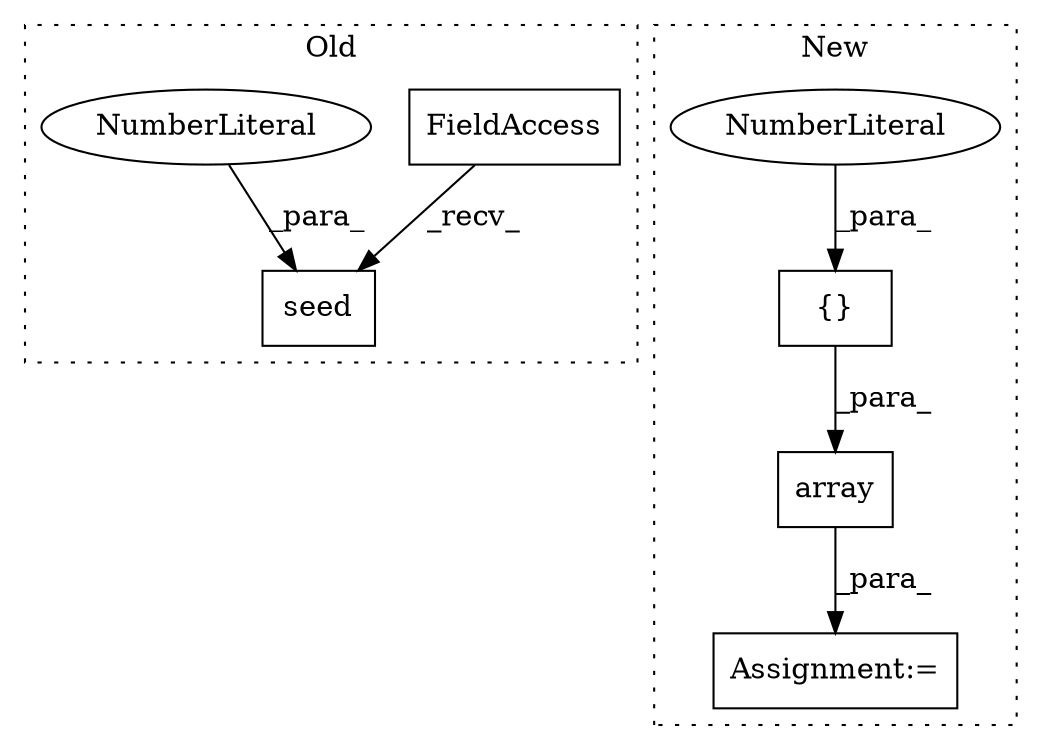 digraph G {
subgraph cluster0 {
1 [label="seed" a="32" s="990,996" l="5,1" shape="box"];
3 [label="FieldAccess" a="22" s="977" l="12" shape="box"];
4 [label="NumberLiteral" a="34" s="995" l="1" shape="ellipse"];
label = "Old";
style="dotted";
}
subgraph cluster1 {
2 [label="array" a="32" s="1027,1225" l="6,1" shape="box"];
5 [label="Assignment:=" a="7" s="1013" l="1" shape="box"];
6 [label="{}" a="4" s="1190,1223" l="1,1" shape="box"];
7 [label="NumberLiteral" a="34" s="1214" l="9" shape="ellipse"];
label = "New";
style="dotted";
}
2 -> 5 [label="_para_"];
3 -> 1 [label="_recv_"];
4 -> 1 [label="_para_"];
6 -> 2 [label="_para_"];
7 -> 6 [label="_para_"];
}